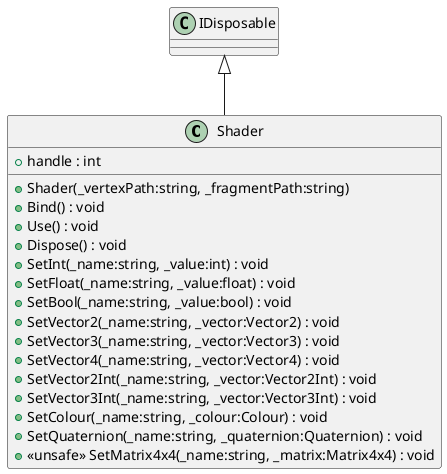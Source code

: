 @startuml
class Shader {
    + handle : int
    + Shader(_vertexPath:string, _fragmentPath:string)
    + Bind() : void
    + Use() : void
    + Dispose() : void
    + SetInt(_name:string, _value:int) : void
    + SetFloat(_name:string, _value:float) : void
    + SetBool(_name:string, _value:bool) : void
    + SetVector2(_name:string, _vector:Vector2) : void
    + SetVector3(_name:string, _vector:Vector3) : void
    + SetVector4(_name:string, _vector:Vector4) : void
    + SetVector2Int(_name:string, _vector:Vector2Int) : void
    + SetVector3Int(_name:string, _vector:Vector3Int) : void
    + SetColour(_name:string, _colour:Colour) : void
    + SetQuaternion(_name:string, _quaternion:Quaternion) : void
    + <<unsafe>> SetMatrix4x4(_name:string, _matrix:Matrix4x4) : void
}
IDisposable <|-- Shader
@enduml
